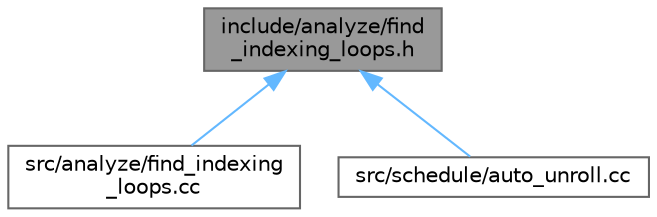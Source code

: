 digraph "include/analyze/find_indexing_loops.h"
{
 // LATEX_PDF_SIZE
  bgcolor="transparent";
  edge [fontname=Helvetica,fontsize=10,labelfontname=Helvetica,labelfontsize=10];
  node [fontname=Helvetica,fontsize=10,shape=box,height=0.2,width=0.4];
  Node1 [label="include/analyze/find\l_indexing_loops.h",height=0.2,width=0.4,color="gray40", fillcolor="grey60", style="filled", fontcolor="black",tooltip=" "];
  Node1 -> Node2 [dir="back",color="steelblue1",style="solid"];
  Node2 [label="src/analyze/find_indexing\l_loops.cc",height=0.2,width=0.4,color="grey40", fillcolor="white", style="filled",URL="$find__indexing__loops_8cc.html",tooltip=" "];
  Node1 -> Node3 [dir="back",color="steelblue1",style="solid"];
  Node3 [label="src/schedule/auto_unroll.cc",height=0.2,width=0.4,color="grey40", fillcolor="white", style="filled",URL="$auto__unroll_8cc.html",tooltip=" "];
}
